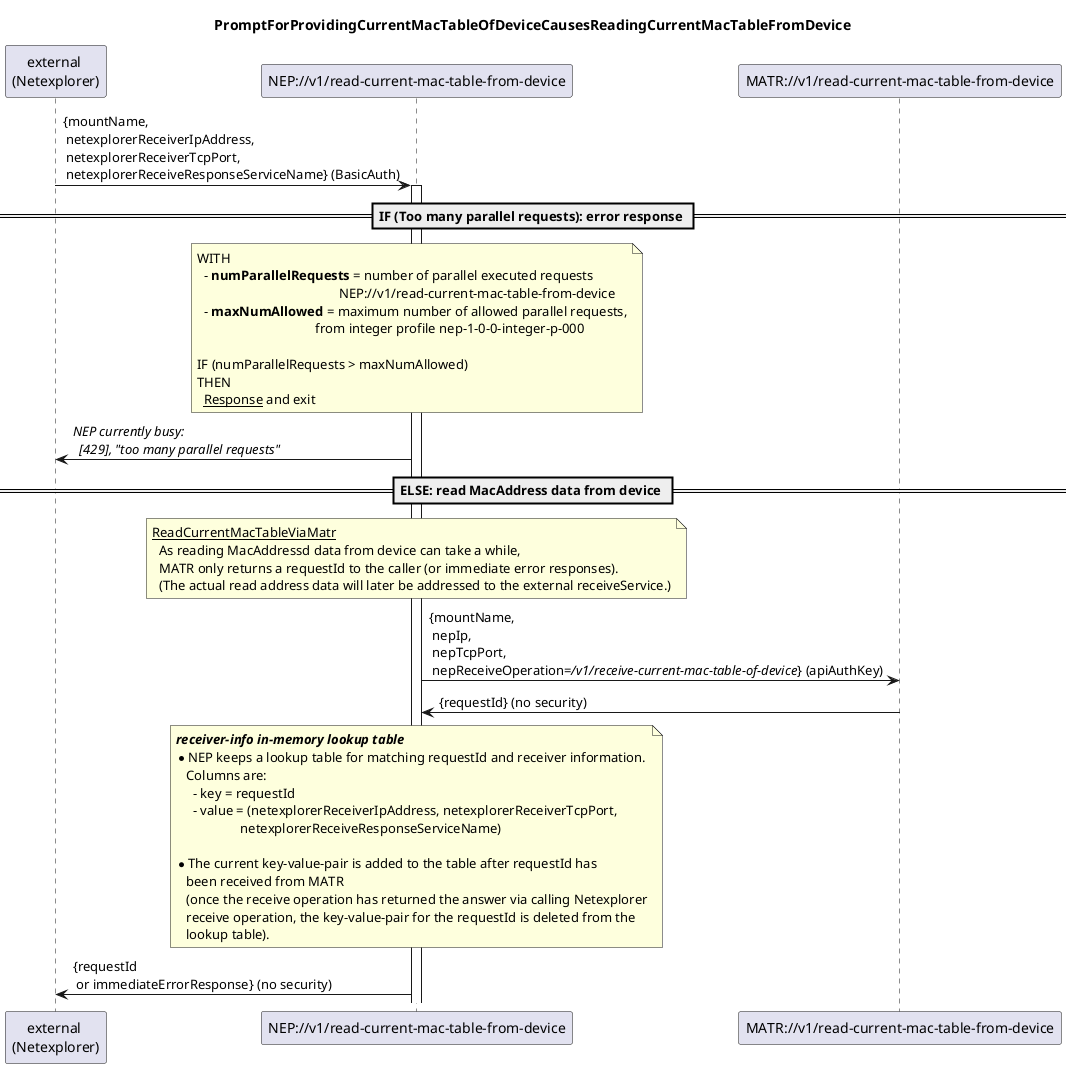 @startuml 002_ReadCurrentMacTableFromDevice
skinparam responseMessageBelowArrow true

title PromptForProvidingCurrentMacTableOfDeviceCausesReadingCurrentMacTableFromDevice

participant "external \n(Netexplorer)" as external
participant "NEP://v1/read-current-mac-table-from-device" as nep
participant "MATR://v1/read-current-mac-table-from-device" as matr

external -> nep: {mountName, \n netexplorerReceiverIpAddress, \n netexplorerReceiverTcpPort, \n netexplorerReceiveResponseServiceName} (BasicAuth)
activate nep

== IF (Too many parallel requests): error response ==
note over nep
  WITH 
    - <b>numParallelRequests</b> = number of parallel executed requests 
                                            NEP://v1/read-current-mac-table-from-device
    - <b>maxNumAllowed</b> = maximum number of allowed parallel requests,
                                     from integer profile nep-1-0-0-integer-p-000

  IF (numParallelRequests > maxNumAllowed)
  THEN
    <u>Response</u> and exit
end note
nep -> external: <i>NEP currently busy:</i>\n<i>  [429], "too many parallel requests" </i>

'=============================================================================================================================
== ELSE: read MacAddress data from device ==

  note over nep
    <u>ReadCurrentMacTableViaMatr</u>
      As reading MacAddressd data from device can take a while,
      MATR only returns a requestId to the caller (or immediate error responses).
      (The actual read address data will later be addressed to the external receiveService.)
  end note
  nep -> matr: {mountName, \n nepIp, \n nepTcpPort, \n nepReceiveOperation=<i>/v1/receive-current-mac-table-of-device</i>} (apiAuthKey)
  matr -> nep: {requestId} (no security)

  note over nep
    <i><b>receiver-info in-memory lookup table</b></i>
    * NEP keeps a lookup table for matching requestId and receiver information.
       Columns are:
         - key = requestId
         - value = (netexplorerReceiverIpAddress, netexplorerReceiverTcpPort, 
                       netexplorerReceiveResponseServiceName)
                  
    * The current key-value-pair is added to the table after requestId has 
       been received from MATR
       (once the receive operation has returned the answer via calling Netexplorer
       receive operation, the key-value-pair for the requestId is deleted from the 
       lookup table).
  end note


  nep -> external: {requestId \n or immediateErrorResponse} (no security)



@enduml